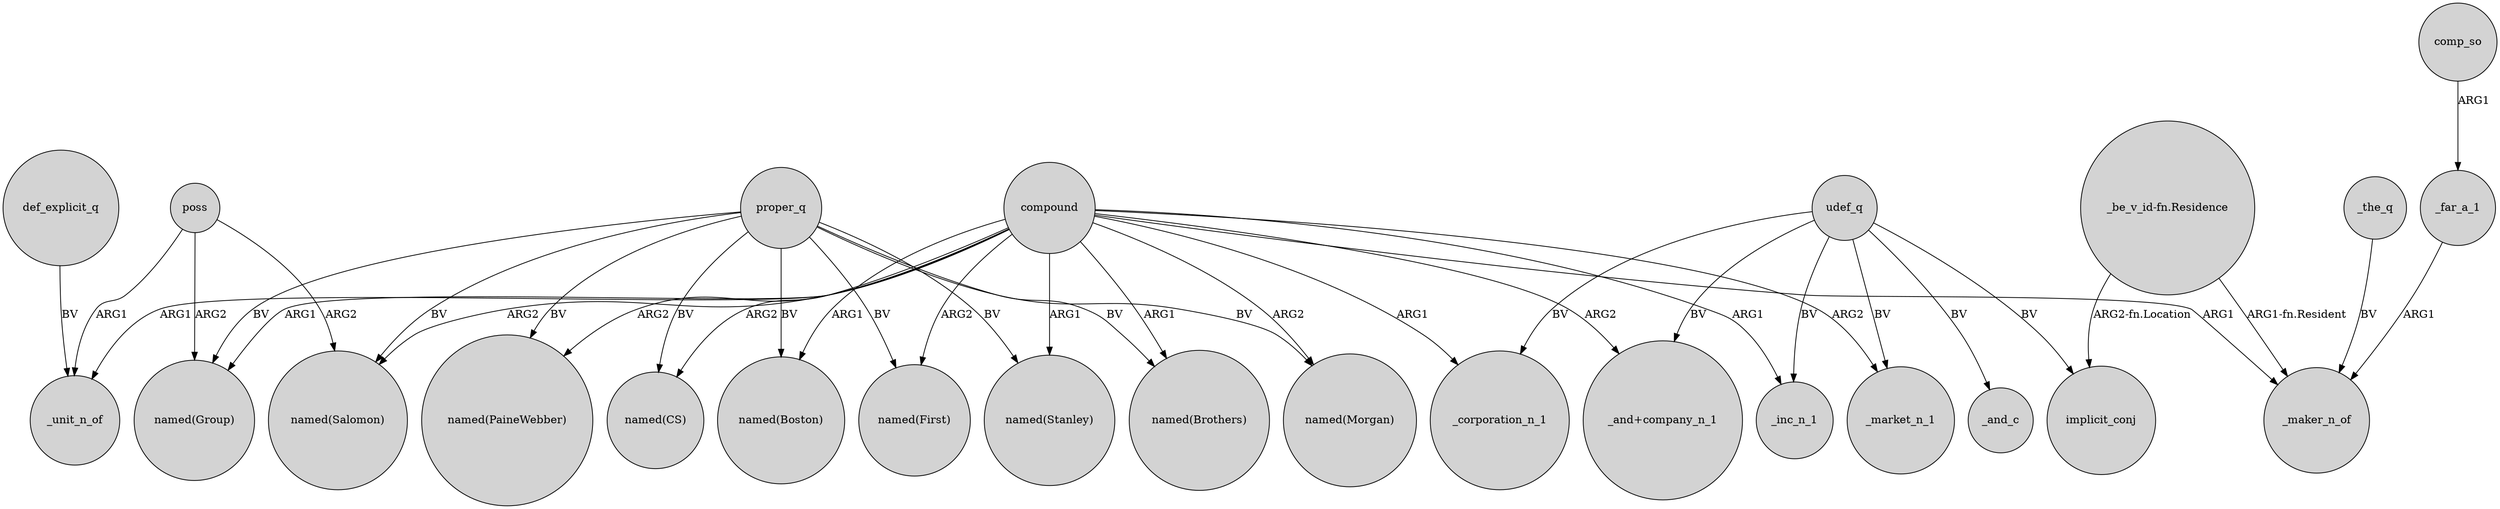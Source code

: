 digraph {
	node [shape=circle style=filled]
	udef_q -> _market_n_1 [label=BV]
	poss -> "named(Group)" [label=ARG2]
	compound -> "_and+company_n_1" [label=ARG2]
	compound -> "named(Salomon)" [label=ARG2]
	"_be_v_id-fn.Residence" -> implicit_conj [label="ARG2-fn.Location"]
	compound -> _market_n_1 [label=ARG2]
	compound -> "named(Group)" [label=ARG1]
	comp_so -> _far_a_1 [label=ARG1]
	proper_q -> "named(First)" [label=BV]
	proper_q -> "named(Boston)" [label=BV]
	proper_q -> "named(Stanley)" [label=BV]
	udef_q -> _and_c [label=BV]
	proper_q -> "named(Group)" [label=BV]
	proper_q -> "named(PaineWebber)" [label=BV]
	_far_a_1 -> _maker_n_of [label=ARG1]
	compound -> "named(Boston)" [label=ARG1]
	compound -> _inc_n_1 [label=ARG1]
	udef_q -> _inc_n_1 [label=BV]
	compound -> "named(First)" [label=ARG2]
	def_explicit_q -> _unit_n_of [label=BV]
	compound -> "named(CS)" [label=ARG2]
	compound -> "named(PaineWebber)" [label=ARG2]
	compound -> "named(Brothers)" [label=ARG1]
	compound -> "named(Morgan)" [label=ARG2]
	proper_q -> "named(Brothers)" [label=BV]
	proper_q -> "named(Salomon)" [label=BV]
	poss -> "named(Salomon)" [label=ARG2]
	compound -> _maker_n_of [label=ARG1]
	udef_q -> _corporation_n_1 [label=BV]
	_the_q -> _maker_n_of [label=BV]
	poss -> _unit_n_of [label=ARG1]
	compound -> _unit_n_of [label=ARG1]
	proper_q -> "named(Morgan)" [label=BV]
	udef_q -> "_and+company_n_1" [label=BV]
	"_be_v_id-fn.Residence" -> _maker_n_of [label="ARG1-fn.Resident"]
	compound -> "named(Stanley)" [label=ARG1]
	proper_q -> "named(CS)" [label=BV]
	compound -> _corporation_n_1 [label=ARG1]
	udef_q -> implicit_conj [label=BV]
}
